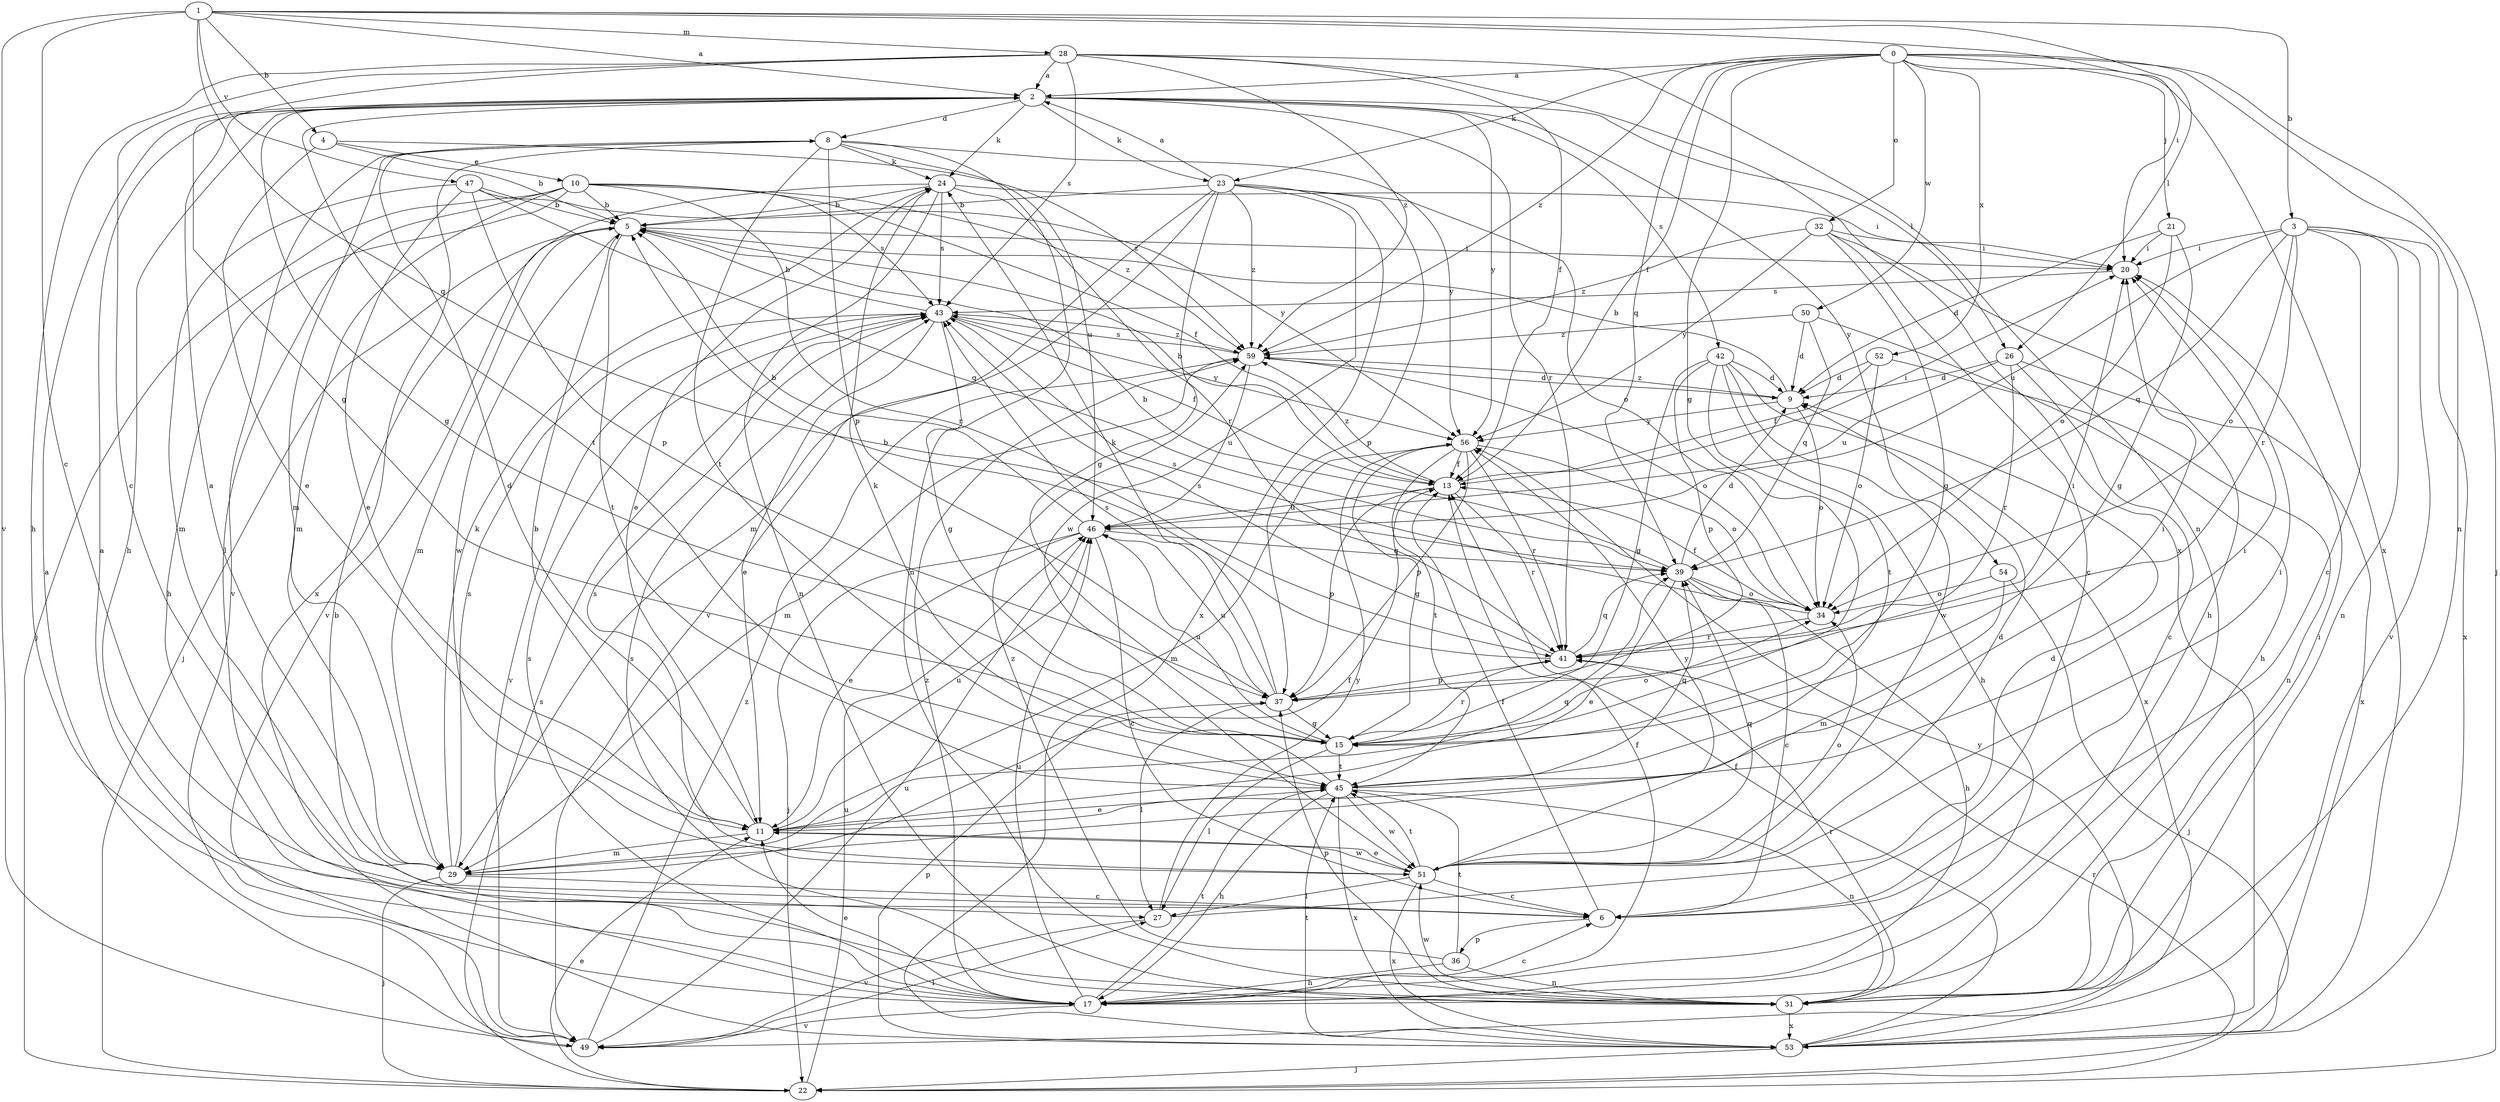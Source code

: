 strict digraph  {
0;
1;
2;
3;
4;
5;
6;
8;
9;
10;
11;
13;
15;
17;
20;
21;
22;
23;
24;
26;
27;
28;
29;
31;
32;
34;
36;
37;
39;
41;
42;
43;
45;
46;
47;
49;
50;
51;
52;
53;
54;
56;
59;
0 -> 2  [label=a];
0 -> 13  [label=f];
0 -> 15  [label=g];
0 -> 21  [label=j];
0 -> 22  [label=j];
0 -> 23  [label=k];
0 -> 31  [label=n];
0 -> 32  [label=o];
0 -> 39  [label=q];
0 -> 50  [label=w];
0 -> 52  [label=x];
0 -> 53  [label=x];
0 -> 59  [label=z];
1 -> 2  [label=a];
1 -> 3  [label=b];
1 -> 4  [label=b];
1 -> 6  [label=c];
1 -> 20  [label=i];
1 -> 26  [label=l];
1 -> 28  [label=m];
1 -> 39  [label=q];
1 -> 47  [label=v];
1 -> 49  [label=v];
2 -> 8  [label=d];
2 -> 15  [label=g];
2 -> 17  [label=h];
2 -> 23  [label=k];
2 -> 24  [label=k];
2 -> 26  [label=l];
2 -> 41  [label=r];
2 -> 42  [label=s];
2 -> 45  [label=t];
2 -> 54  [label=y];
2 -> 56  [label=y];
3 -> 6  [label=c];
3 -> 20  [label=i];
3 -> 31  [label=n];
3 -> 34  [label=o];
3 -> 39  [label=q];
3 -> 41  [label=r];
3 -> 46  [label=u];
3 -> 49  [label=v];
3 -> 53  [label=x];
4 -> 5  [label=b];
4 -> 10  [label=e];
4 -> 11  [label=e];
4 -> 59  [label=z];
5 -> 20  [label=i];
5 -> 22  [label=j];
5 -> 29  [label=m];
5 -> 45  [label=t];
5 -> 51  [label=w];
6 -> 13  [label=f];
6 -> 36  [label=p];
8 -> 24  [label=k];
8 -> 29  [label=m];
8 -> 31  [label=n];
8 -> 37  [label=p];
8 -> 45  [label=t];
8 -> 46  [label=u];
8 -> 49  [label=v];
8 -> 53  [label=x];
8 -> 56  [label=y];
9 -> 5  [label=b];
9 -> 34  [label=o];
9 -> 56  [label=y];
9 -> 59  [label=z];
10 -> 5  [label=b];
10 -> 13  [label=f];
10 -> 17  [label=h];
10 -> 22  [label=j];
10 -> 27  [label=l];
10 -> 29  [label=m];
10 -> 41  [label=r];
10 -> 43  [label=s];
10 -> 59  [label=z];
11 -> 5  [label=b];
11 -> 8  [label=d];
11 -> 20  [label=i];
11 -> 29  [label=m];
11 -> 39  [label=q];
11 -> 46  [label=u];
11 -> 51  [label=w];
13 -> 5  [label=b];
13 -> 20  [label=i];
13 -> 37  [label=p];
13 -> 41  [label=r];
13 -> 46  [label=u];
13 -> 59  [label=z];
15 -> 27  [label=l];
15 -> 34  [label=o];
15 -> 41  [label=r];
15 -> 45  [label=t];
15 -> 46  [label=u];
17 -> 2  [label=a];
17 -> 6  [label=c];
17 -> 11  [label=e];
17 -> 13  [label=f];
17 -> 43  [label=s];
17 -> 45  [label=t];
17 -> 46  [label=u];
17 -> 49  [label=v];
17 -> 59  [label=z];
20 -> 43  [label=s];
21 -> 9  [label=d];
21 -> 15  [label=g];
21 -> 20  [label=i];
21 -> 34  [label=o];
22 -> 11  [label=e];
22 -> 41  [label=r];
22 -> 43  [label=s];
22 -> 46  [label=u];
23 -> 2  [label=a];
23 -> 5  [label=b];
23 -> 15  [label=g];
23 -> 29  [label=m];
23 -> 34  [label=o];
23 -> 37  [label=p];
23 -> 49  [label=v];
23 -> 51  [label=w];
23 -> 53  [label=x];
23 -> 59  [label=z];
24 -> 5  [label=b];
24 -> 11  [label=e];
24 -> 20  [label=i];
24 -> 31  [label=n];
24 -> 41  [label=r];
24 -> 43  [label=s];
24 -> 49  [label=v];
26 -> 6  [label=c];
26 -> 9  [label=d];
26 -> 41  [label=r];
26 -> 46  [label=u];
26 -> 53  [label=x];
27 -> 9  [label=d];
27 -> 49  [label=v];
27 -> 56  [label=y];
28 -> 2  [label=a];
28 -> 6  [label=c];
28 -> 13  [label=f];
28 -> 15  [label=g];
28 -> 17  [label=h];
28 -> 31  [label=n];
28 -> 43  [label=s];
28 -> 53  [label=x];
28 -> 59  [label=z];
29 -> 2  [label=a];
29 -> 6  [label=c];
29 -> 13  [label=f];
29 -> 22  [label=j];
29 -> 24  [label=k];
29 -> 43  [label=s];
31 -> 5  [label=b];
31 -> 20  [label=i];
31 -> 37  [label=p];
31 -> 41  [label=r];
31 -> 43  [label=s];
31 -> 51  [label=w];
31 -> 53  [label=x];
32 -> 6  [label=c];
32 -> 15  [label=g];
32 -> 17  [label=h];
32 -> 20  [label=i];
32 -> 56  [label=y];
32 -> 59  [label=z];
34 -> 13  [label=f];
34 -> 41  [label=r];
34 -> 43  [label=s];
36 -> 17  [label=h];
36 -> 31  [label=n];
36 -> 45  [label=t];
36 -> 59  [label=z];
37 -> 15  [label=g];
37 -> 20  [label=i];
37 -> 24  [label=k];
37 -> 27  [label=l];
37 -> 43  [label=s];
37 -> 46  [label=u];
39 -> 5  [label=b];
39 -> 6  [label=c];
39 -> 9  [label=d];
39 -> 11  [label=e];
39 -> 17  [label=h];
39 -> 34  [label=o];
41 -> 5  [label=b];
41 -> 37  [label=p];
41 -> 39  [label=q];
41 -> 43  [label=s];
42 -> 9  [label=d];
42 -> 15  [label=g];
42 -> 17  [label=h];
42 -> 37  [label=p];
42 -> 45  [label=t];
42 -> 51  [label=w];
42 -> 53  [label=x];
43 -> 5  [label=b];
43 -> 11  [label=e];
43 -> 13  [label=f];
43 -> 15  [label=g];
43 -> 49  [label=v];
43 -> 56  [label=y];
43 -> 59  [label=z];
45 -> 11  [label=e];
45 -> 17  [label=h];
45 -> 20  [label=i];
45 -> 24  [label=k];
45 -> 31  [label=n];
45 -> 39  [label=q];
45 -> 51  [label=w];
45 -> 53  [label=x];
46 -> 5  [label=b];
46 -> 6  [label=c];
46 -> 11  [label=e];
46 -> 22  [label=j];
46 -> 39  [label=q];
47 -> 5  [label=b];
47 -> 11  [label=e];
47 -> 29  [label=m];
47 -> 37  [label=p];
47 -> 39  [label=q];
47 -> 56  [label=y];
49 -> 2  [label=a];
49 -> 27  [label=l];
49 -> 46  [label=u];
49 -> 59  [label=z];
50 -> 9  [label=d];
50 -> 17  [label=h];
50 -> 39  [label=q];
50 -> 59  [label=z];
51 -> 6  [label=c];
51 -> 9  [label=d];
51 -> 11  [label=e];
51 -> 20  [label=i];
51 -> 27  [label=l];
51 -> 34  [label=o];
51 -> 39  [label=q];
51 -> 43  [label=s];
51 -> 45  [label=t];
51 -> 53  [label=x];
51 -> 56  [label=y];
52 -> 9  [label=d];
52 -> 13  [label=f];
52 -> 31  [label=n];
52 -> 34  [label=o];
53 -> 13  [label=f];
53 -> 22  [label=j];
53 -> 37  [label=p];
53 -> 45  [label=t];
53 -> 56  [label=y];
54 -> 22  [label=j];
54 -> 29  [label=m];
54 -> 34  [label=o];
56 -> 13  [label=f];
56 -> 15  [label=g];
56 -> 29  [label=m];
56 -> 34  [label=o];
56 -> 37  [label=p];
56 -> 41  [label=r];
56 -> 45  [label=t];
59 -> 9  [label=d];
59 -> 29  [label=m];
59 -> 34  [label=o];
59 -> 43  [label=s];
59 -> 46  [label=u];
}
